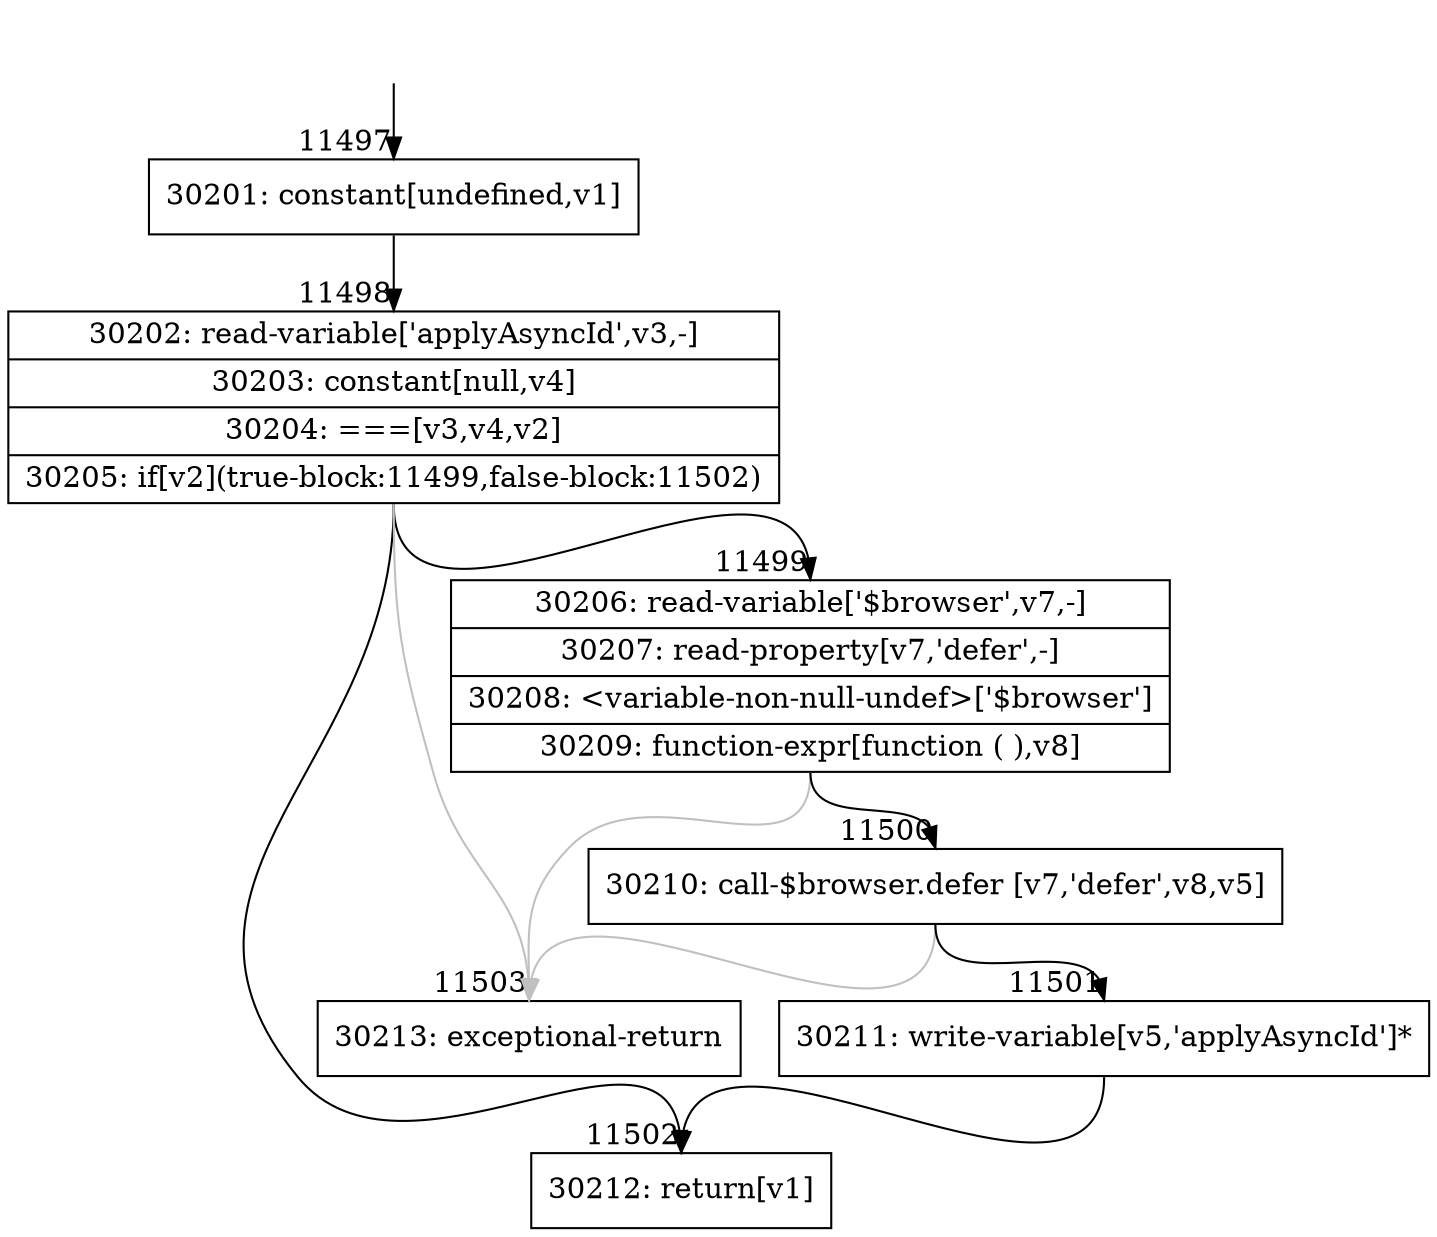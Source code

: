 digraph {
rankdir="TD"
BB_entry886[shape=none,label=""];
BB_entry886 -> BB11497 [tailport=s, headport=n, headlabel="    11497"]
BB11497 [shape=record label="{30201: constant[undefined,v1]}" ] 
BB11497 -> BB11498 [tailport=s, headport=n, headlabel="      11498"]
BB11498 [shape=record label="{30202: read-variable['applyAsyncId',v3,-]|30203: constant[null,v4]|30204: ===[v3,v4,v2]|30205: if[v2](true-block:11499,false-block:11502)}" ] 
BB11498 -> BB11499 [tailport=s, headport=n, headlabel="      11499"]
BB11498 -> BB11502 [tailport=s, headport=n, headlabel="      11502"]
BB11498 -> BB11503 [tailport=s, headport=n, color=gray, headlabel="      11503"]
BB11499 [shape=record label="{30206: read-variable['$browser',v7,-]|30207: read-property[v7,'defer',-]|30208: \<variable-non-null-undef\>['$browser']|30209: function-expr[function ( ),v8]}" ] 
BB11499 -> BB11500 [tailport=s, headport=n, headlabel="      11500"]
BB11499 -> BB11503 [tailport=s, headport=n, color=gray]
BB11500 [shape=record label="{30210: call-$browser.defer [v7,'defer',v8,v5]}" ] 
BB11500 -> BB11501 [tailport=s, headport=n, headlabel="      11501"]
BB11500 -> BB11503 [tailport=s, headport=n, color=gray]
BB11501 [shape=record label="{30211: write-variable[v5,'applyAsyncId']*}" ] 
BB11501 -> BB11502 [tailport=s, headport=n]
BB11502 [shape=record label="{30212: return[v1]}" ] 
BB11503 [shape=record label="{30213: exceptional-return}" ] 
//#$~ 16248
}

